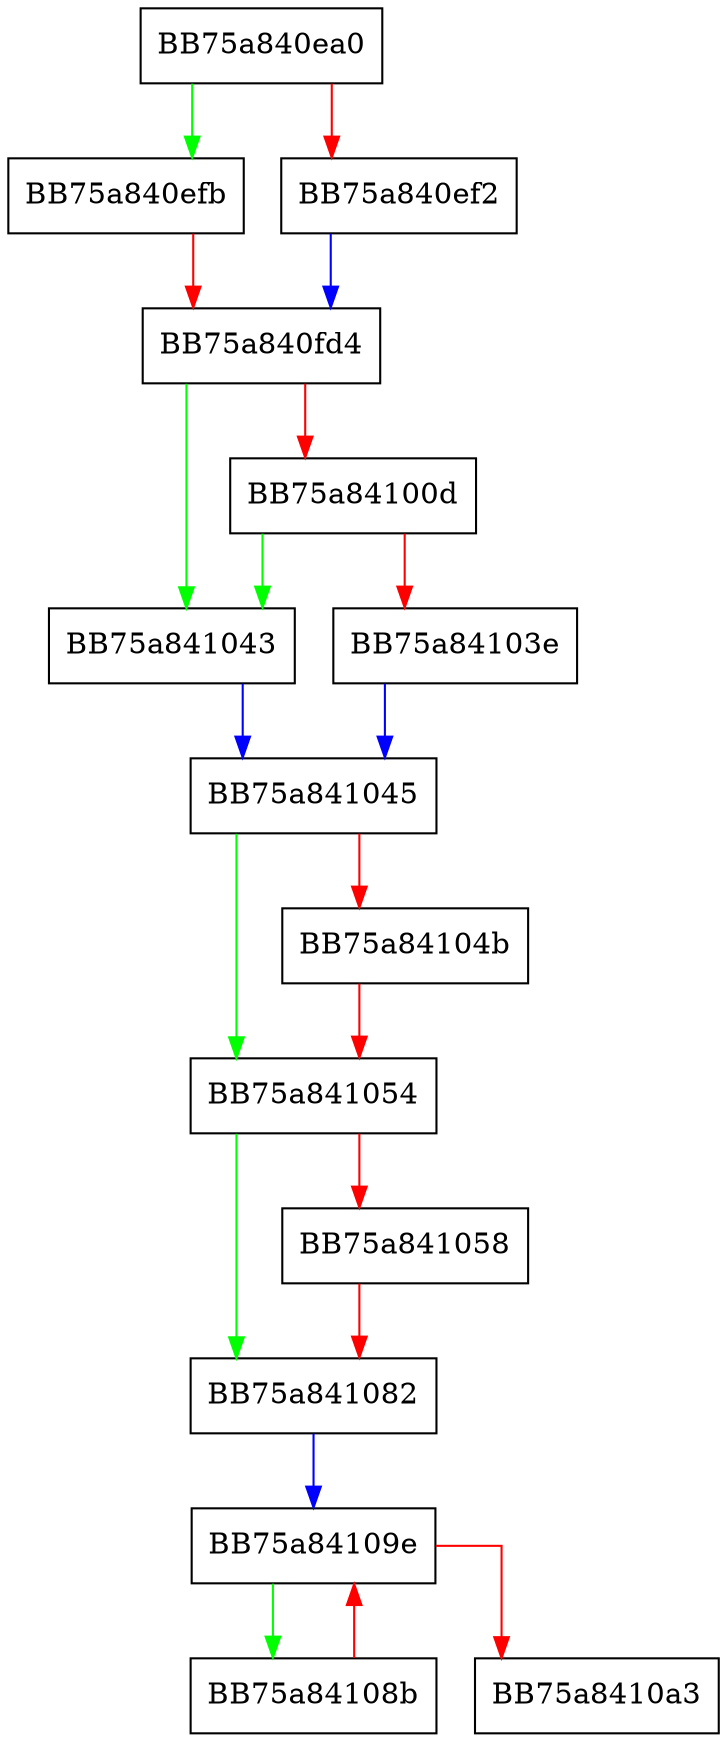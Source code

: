 digraph AddFileEvidence {
  node [shape="box"];
  graph [splines=ortho];
  BB75a840ea0 -> BB75a840efb [color="green"];
  BB75a840ea0 -> BB75a840ef2 [color="red"];
  BB75a840ef2 -> BB75a840fd4 [color="blue"];
  BB75a840efb -> BB75a840fd4 [color="red"];
  BB75a840fd4 -> BB75a841043 [color="green"];
  BB75a840fd4 -> BB75a84100d [color="red"];
  BB75a84100d -> BB75a841043 [color="green"];
  BB75a84100d -> BB75a84103e [color="red"];
  BB75a84103e -> BB75a841045 [color="blue"];
  BB75a841043 -> BB75a841045 [color="blue"];
  BB75a841045 -> BB75a841054 [color="green"];
  BB75a841045 -> BB75a84104b [color="red"];
  BB75a84104b -> BB75a841054 [color="red"];
  BB75a841054 -> BB75a841082 [color="green"];
  BB75a841054 -> BB75a841058 [color="red"];
  BB75a841058 -> BB75a841082 [color="red"];
  BB75a841082 -> BB75a84109e [color="blue"];
  BB75a84108b -> BB75a84109e [color="red"];
  BB75a84109e -> BB75a84108b [color="green"];
  BB75a84109e -> BB75a8410a3 [color="red"];
}